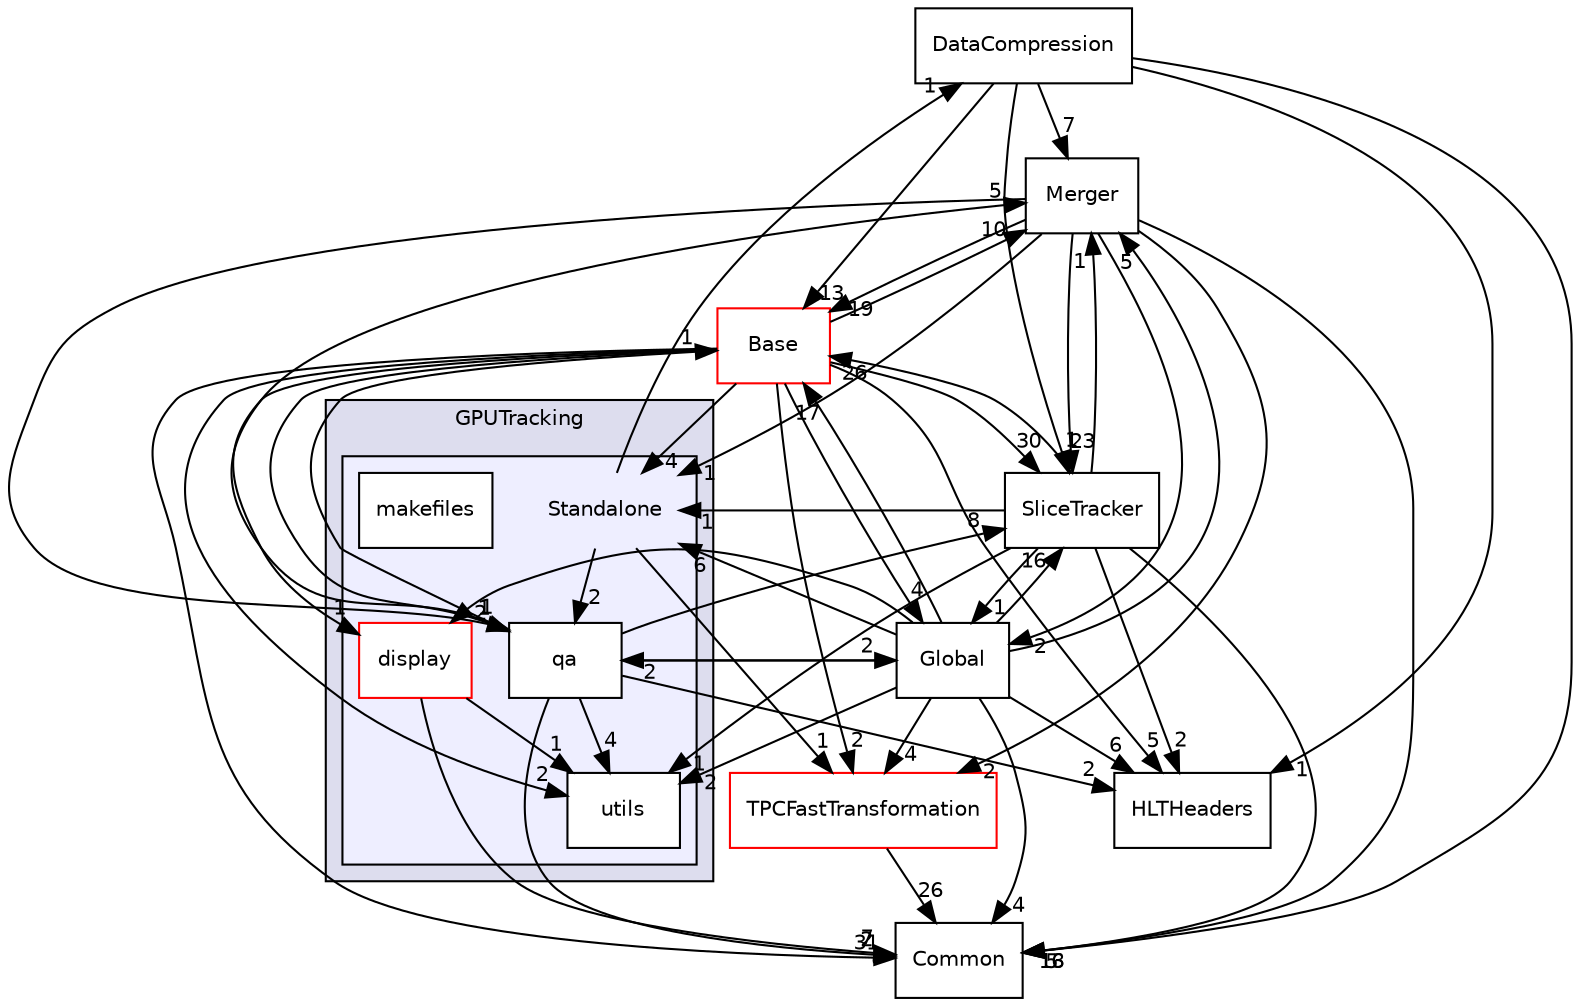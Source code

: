 digraph "/home/travis/build/AliceO2Group/AliceO2/GPU/GPUTracking/Standalone" {
  bgcolor=transparent;
  compound=true
  node [ fontsize="10", fontname="Helvetica"];
  edge [ labelfontsize="10", labelfontname="Helvetica"];
  subgraph clusterdir_77030b149987c946eb2e85728f65acc0 {
    graph [ bgcolor="#ddddee", pencolor="black", label="GPUTracking" fontname="Helvetica", fontsize="10", URL="dir_77030b149987c946eb2e85728f65acc0.html"]
  subgraph clusterdir_289ec97c7adb65139f0eb8343d5d21ae {
    graph [ bgcolor="#eeeeff", pencolor="black", label="" URL="dir_289ec97c7adb65139f0eb8343d5d21ae.html"];
    dir_289ec97c7adb65139f0eb8343d5d21ae [shape=plaintext label="Standalone"];
    dir_f75a703c2555322f99f9e21899df4536 [shape=box label="display" color="red" fillcolor="white" style="filled" URL="dir_f75a703c2555322f99f9e21899df4536.html"];
    dir_77357a4aa05272449297f3042e4af8aa [shape=box label="makefiles" color="black" fillcolor="white" style="filled" URL="dir_77357a4aa05272449297f3042e4af8aa.html"];
    dir_dc84902369092e5202e1cdf6db24d51d [shape=box label="qa" color="black" fillcolor="white" style="filled" URL="dir_dc84902369092e5202e1cdf6db24d51d.html"];
    dir_e9bb66071ff20a94d206d862bf4c4a75 [shape=box label="utils" color="black" fillcolor="white" style="filled" URL="dir_e9bb66071ff20a94d206d862bf4c4a75.html"];
  }
  }
  dir_6d1e342cb6193ce32747aa0856bf9c1e [shape=box label="HLTHeaders" URL="dir_6d1e342cb6193ce32747aa0856bf9c1e.html"];
  dir_808d5540d0c117816a4e0e1b180c8334 [shape=box label="Merger" URL="dir_808d5540d0c117816a4e0e1b180c8334.html"];
  dir_ba48ca66118492a4424f86e9da0f6902 [shape=box label="Common" URL="dir_ba48ca66118492a4424f86e9da0f6902.html"];
  dir_ee87ad93049d1677c6ffb88a968be9d4 [shape=box label="TPCFastTransformation" color="red" URL="dir_ee87ad93049d1677c6ffb88a968be9d4.html"];
  dir_aecab50d18d7ac5723d6b92dc6c0a5e0 [shape=box label="DataCompression" URL="dir_aecab50d18d7ac5723d6b92dc6c0a5e0.html"];
  dir_442920581a03c66cf8c08ae559108050 [shape=box label="Base" color="red" URL="dir_442920581a03c66cf8c08ae559108050.html"];
  dir_b1dd2c3d7fcd0d0d24ad7c8634d4eb04 [shape=box label="Global" URL="dir_b1dd2c3d7fcd0d0d24ad7c8634d4eb04.html"];
  dir_b1a191f241d56beebc4ffdb42af892eb [shape=box label="SliceTracker" URL="dir_b1a191f241d56beebc4ffdb42af892eb.html"];
  dir_808d5540d0c117816a4e0e1b180c8334->dir_ba48ca66118492a4424f86e9da0f6902 [headlabel="13", labeldistance=1.5 headhref="dir_000685_000670.html"];
  dir_808d5540d0c117816a4e0e1b180c8334->dir_289ec97c7adb65139f0eb8343d5d21ae [headlabel="1", labeldistance=1.5 headhref="dir_000685_000688.html"];
  dir_808d5540d0c117816a4e0e1b180c8334->dir_dc84902369092e5202e1cdf6db24d51d [headlabel="1", labeldistance=1.5 headhref="dir_000685_000694.html"];
  dir_808d5540d0c117816a4e0e1b180c8334->dir_ee87ad93049d1677c6ffb88a968be9d4 [headlabel="2", labeldistance=1.5 headhref="dir_000685_000698.html"];
  dir_808d5540d0c117816a4e0e1b180c8334->dir_442920581a03c66cf8c08ae559108050 [headlabel="19", labeldistance=1.5 headhref="dir_000685_000671.html"];
  dir_808d5540d0c117816a4e0e1b180c8334->dir_b1dd2c3d7fcd0d0d24ad7c8634d4eb04 [headlabel="2", labeldistance=1.5 headhref="dir_000685_000681.html"];
  dir_808d5540d0c117816a4e0e1b180c8334->dir_b1a191f241d56beebc4ffdb42af892eb [headlabel="23", labeldistance=1.5 headhref="dir_000685_000687.html"];
  dir_289ec97c7adb65139f0eb8343d5d21ae->dir_dc84902369092e5202e1cdf6db24d51d [headlabel="2", labeldistance=1.5 headhref="dir_000688_000694.html"];
  dir_289ec97c7adb65139f0eb8343d5d21ae->dir_ee87ad93049d1677c6ffb88a968be9d4 [headlabel="1", labeldistance=1.5 headhref="dir_000688_000698.html"];
  dir_289ec97c7adb65139f0eb8343d5d21ae->dir_aecab50d18d7ac5723d6b92dc6c0a5e0 [headlabel="1", labeldistance=1.5 headhref="dir_000688_000679.html"];
  dir_dc84902369092e5202e1cdf6db24d51d->dir_6d1e342cb6193ce32747aa0856bf9c1e [headlabel="2", labeldistance=1.5 headhref="dir_000694_000682.html"];
  dir_dc84902369092e5202e1cdf6db24d51d->dir_ba48ca66118492a4424f86e9da0f6902 [headlabel="2", labeldistance=1.5 headhref="dir_000694_000670.html"];
  dir_dc84902369092e5202e1cdf6db24d51d->dir_808d5540d0c117816a4e0e1b180c8334 [headlabel="5", labeldistance=1.5 headhref="dir_000694_000685.html"];
  dir_dc84902369092e5202e1cdf6db24d51d->dir_e9bb66071ff20a94d206d862bf4c4a75 [headlabel="4", labeldistance=1.5 headhref="dir_000694_000695.html"];
  dir_dc84902369092e5202e1cdf6db24d51d->dir_442920581a03c66cf8c08ae559108050 [headlabel="1", labeldistance=1.5 headhref="dir_000694_000671.html"];
  dir_dc84902369092e5202e1cdf6db24d51d->dir_b1dd2c3d7fcd0d0d24ad7c8634d4eb04 [headlabel="2", labeldistance=1.5 headhref="dir_000694_000681.html"];
  dir_dc84902369092e5202e1cdf6db24d51d->dir_b1a191f241d56beebc4ffdb42af892eb [headlabel="8", labeldistance=1.5 headhref="dir_000694_000687.html"];
  dir_ee87ad93049d1677c6ffb88a968be9d4->dir_ba48ca66118492a4424f86e9da0f6902 [headlabel="26", labeldistance=1.5 headhref="dir_000698_000670.html"];
  dir_aecab50d18d7ac5723d6b92dc6c0a5e0->dir_6d1e342cb6193ce32747aa0856bf9c1e [headlabel="1", labeldistance=1.5 headhref="dir_000679_000682.html"];
  dir_aecab50d18d7ac5723d6b92dc6c0a5e0->dir_ba48ca66118492a4424f86e9da0f6902 [headlabel="5", labeldistance=1.5 headhref="dir_000679_000670.html"];
  dir_aecab50d18d7ac5723d6b92dc6c0a5e0->dir_808d5540d0c117816a4e0e1b180c8334 [headlabel="7", labeldistance=1.5 headhref="dir_000679_000685.html"];
  dir_aecab50d18d7ac5723d6b92dc6c0a5e0->dir_442920581a03c66cf8c08ae559108050 [headlabel="13", labeldistance=1.5 headhref="dir_000679_000671.html"];
  dir_aecab50d18d7ac5723d6b92dc6c0a5e0->dir_b1a191f241d56beebc4ffdb42af892eb [headlabel="1", labeldistance=1.5 headhref="dir_000679_000687.html"];
  dir_442920581a03c66cf8c08ae559108050->dir_6d1e342cb6193ce32747aa0856bf9c1e [headlabel="5", labeldistance=1.5 headhref="dir_000671_000682.html"];
  dir_442920581a03c66cf8c08ae559108050->dir_808d5540d0c117816a4e0e1b180c8334 [headlabel="10", labeldistance=1.5 headhref="dir_000671_000685.html"];
  dir_442920581a03c66cf8c08ae559108050->dir_ba48ca66118492a4424f86e9da0f6902 [headlabel="31", labeldistance=1.5 headhref="dir_000671_000670.html"];
  dir_442920581a03c66cf8c08ae559108050->dir_289ec97c7adb65139f0eb8343d5d21ae [headlabel="4", labeldistance=1.5 headhref="dir_000671_000688.html"];
  dir_442920581a03c66cf8c08ae559108050->dir_dc84902369092e5202e1cdf6db24d51d [headlabel="1", labeldistance=1.5 headhref="dir_000671_000694.html"];
  dir_442920581a03c66cf8c08ae559108050->dir_e9bb66071ff20a94d206d862bf4c4a75 [headlabel="2", labeldistance=1.5 headhref="dir_000671_000695.html"];
  dir_442920581a03c66cf8c08ae559108050->dir_ee87ad93049d1677c6ffb88a968be9d4 [headlabel="2", labeldistance=1.5 headhref="dir_000671_000698.html"];
  dir_442920581a03c66cf8c08ae559108050->dir_b1dd2c3d7fcd0d0d24ad7c8634d4eb04 [headlabel="4", labeldistance=1.5 headhref="dir_000671_000681.html"];
  dir_442920581a03c66cf8c08ae559108050->dir_b1a191f241d56beebc4ffdb42af892eb [headlabel="30", labeldistance=1.5 headhref="dir_000671_000687.html"];
  dir_442920581a03c66cf8c08ae559108050->dir_f75a703c2555322f99f9e21899df4536 [headlabel="1", labeldistance=1.5 headhref="dir_000671_000689.html"];
  dir_b1dd2c3d7fcd0d0d24ad7c8634d4eb04->dir_6d1e342cb6193ce32747aa0856bf9c1e [headlabel="6", labeldistance=1.5 headhref="dir_000681_000682.html"];
  dir_b1dd2c3d7fcd0d0d24ad7c8634d4eb04->dir_ba48ca66118492a4424f86e9da0f6902 [headlabel="4", labeldistance=1.5 headhref="dir_000681_000670.html"];
  dir_b1dd2c3d7fcd0d0d24ad7c8634d4eb04->dir_808d5540d0c117816a4e0e1b180c8334 [headlabel="5", labeldistance=1.5 headhref="dir_000681_000685.html"];
  dir_b1dd2c3d7fcd0d0d24ad7c8634d4eb04->dir_289ec97c7adb65139f0eb8343d5d21ae [headlabel="6", labeldistance=1.5 headhref="dir_000681_000688.html"];
  dir_b1dd2c3d7fcd0d0d24ad7c8634d4eb04->dir_dc84902369092e5202e1cdf6db24d51d [headlabel="2", labeldistance=1.5 headhref="dir_000681_000694.html"];
  dir_b1dd2c3d7fcd0d0d24ad7c8634d4eb04->dir_e9bb66071ff20a94d206d862bf4c4a75 [headlabel="2", labeldistance=1.5 headhref="dir_000681_000695.html"];
  dir_b1dd2c3d7fcd0d0d24ad7c8634d4eb04->dir_ee87ad93049d1677c6ffb88a968be9d4 [headlabel="4", labeldistance=1.5 headhref="dir_000681_000698.html"];
  dir_b1dd2c3d7fcd0d0d24ad7c8634d4eb04->dir_442920581a03c66cf8c08ae559108050 [headlabel="17", labeldistance=1.5 headhref="dir_000681_000671.html"];
  dir_b1dd2c3d7fcd0d0d24ad7c8634d4eb04->dir_b1a191f241d56beebc4ffdb42af892eb [headlabel="16", labeldistance=1.5 headhref="dir_000681_000687.html"];
  dir_b1dd2c3d7fcd0d0d24ad7c8634d4eb04->dir_f75a703c2555322f99f9e21899df4536 [headlabel="2", labeldistance=1.5 headhref="dir_000681_000689.html"];
  dir_b1a191f241d56beebc4ffdb42af892eb->dir_6d1e342cb6193ce32747aa0856bf9c1e [headlabel="2", labeldistance=1.5 headhref="dir_000687_000682.html"];
  dir_b1a191f241d56beebc4ffdb42af892eb->dir_808d5540d0c117816a4e0e1b180c8334 [headlabel="1", labeldistance=1.5 headhref="dir_000687_000685.html"];
  dir_b1a191f241d56beebc4ffdb42af892eb->dir_ba48ca66118492a4424f86e9da0f6902 [headlabel="16", labeldistance=1.5 headhref="dir_000687_000670.html"];
  dir_b1a191f241d56beebc4ffdb42af892eb->dir_289ec97c7adb65139f0eb8343d5d21ae [headlabel="1", labeldistance=1.5 headhref="dir_000687_000688.html"];
  dir_b1a191f241d56beebc4ffdb42af892eb->dir_e9bb66071ff20a94d206d862bf4c4a75 [headlabel="1", labeldistance=1.5 headhref="dir_000687_000695.html"];
  dir_b1a191f241d56beebc4ffdb42af892eb->dir_442920581a03c66cf8c08ae559108050 [headlabel="26", labeldistance=1.5 headhref="dir_000687_000671.html"];
  dir_b1a191f241d56beebc4ffdb42af892eb->dir_b1dd2c3d7fcd0d0d24ad7c8634d4eb04 [headlabel="1", labeldistance=1.5 headhref="dir_000687_000681.html"];
  dir_f75a703c2555322f99f9e21899df4536->dir_ba48ca66118492a4424f86e9da0f6902 [headlabel="7", labeldistance=1.5 headhref="dir_000689_000670.html"];
  dir_f75a703c2555322f99f9e21899df4536->dir_e9bb66071ff20a94d206d862bf4c4a75 [headlabel="1", labeldistance=1.5 headhref="dir_000689_000695.html"];
}
